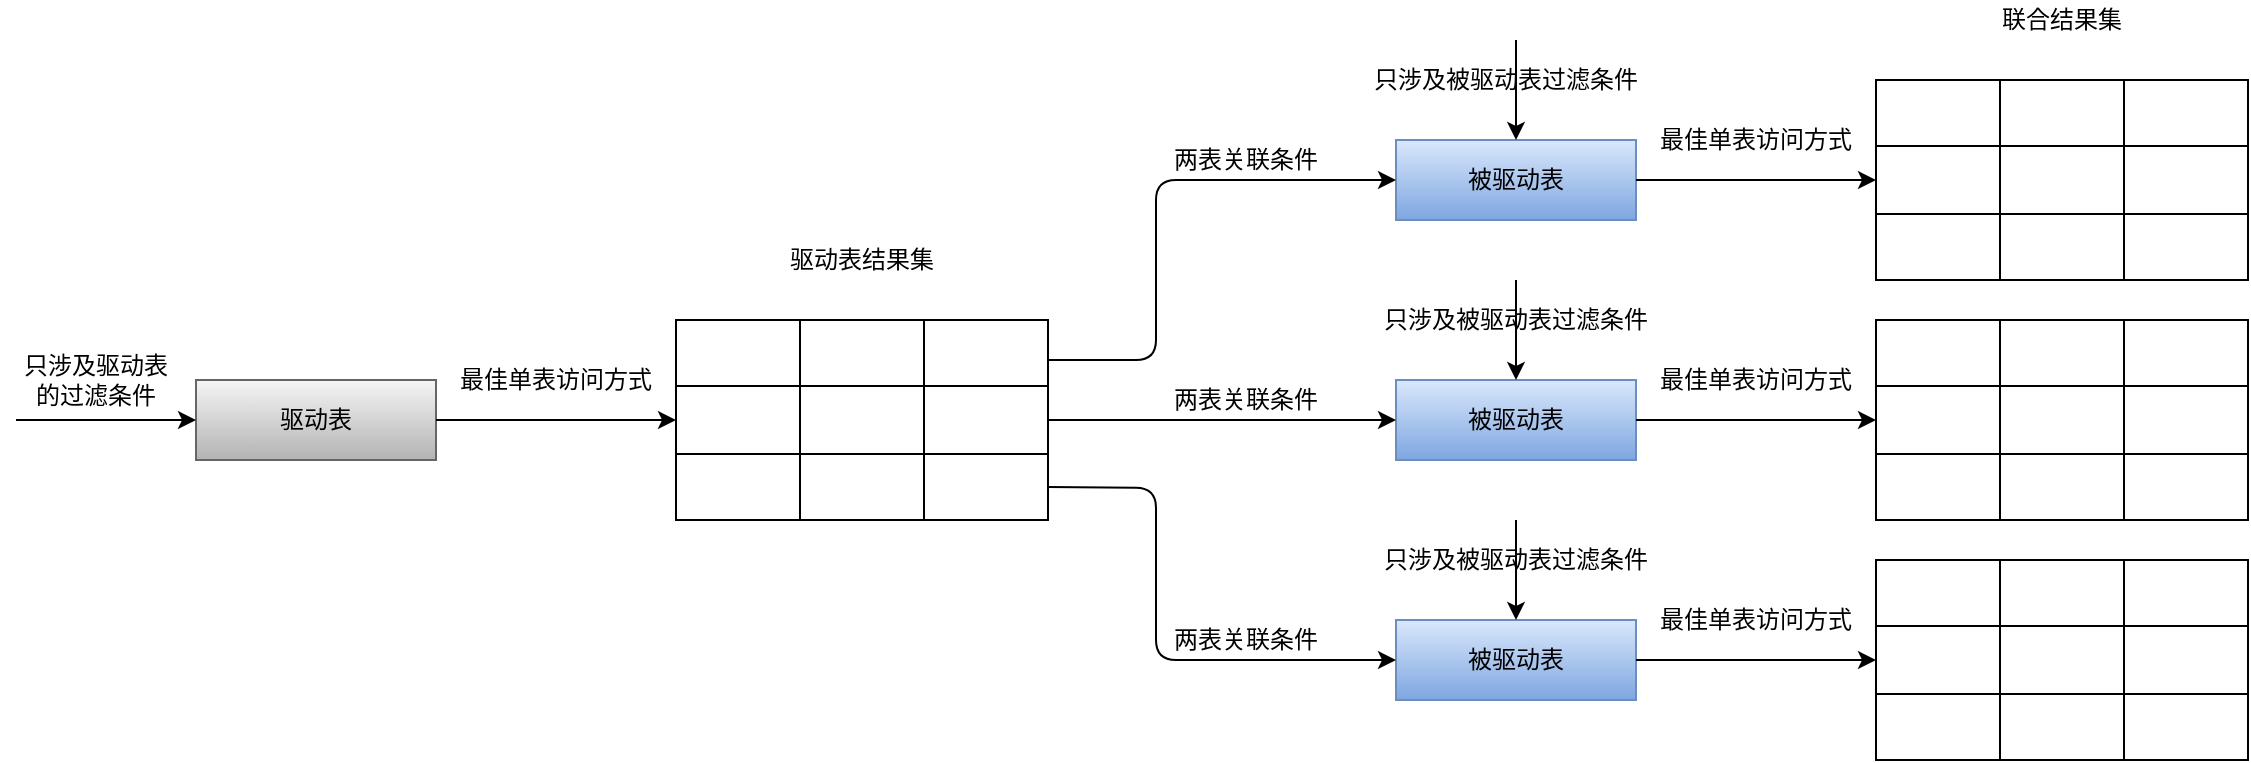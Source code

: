 <mxfile version="14.8.4" type="github">
  <diagram id="s7a3zdlbuCw73ao1MY6w" name="Page-1">
    <mxGraphModel dx="1422" dy="758" grid="1" gridSize="10" guides="1" tooltips="1" connect="1" arrows="1" fold="1" page="1" pageScale="1" pageWidth="827" pageHeight="1169" math="0" shadow="0">
      <root>
        <mxCell id="0" />
        <mxCell id="1" parent="0" />
        <mxCell id="Rim1ciA5dSw3_4zjMETF-1" value="驱动表" style="rounded=0;whiteSpace=wrap;html=1;gradientColor=#b3b3b3;fillColor=#f5f5f5;strokeColor=#666666;" vertex="1" parent="1">
          <mxGeometry x="120" y="240" width="120" height="40" as="geometry" />
        </mxCell>
        <mxCell id="Rim1ciA5dSw3_4zjMETF-2" value="" style="endArrow=classic;html=1;" edge="1" parent="1">
          <mxGeometry width="50" height="50" relative="1" as="geometry">
            <mxPoint x="30" y="260" as="sourcePoint" />
            <mxPoint x="120" y="260" as="targetPoint" />
          </mxGeometry>
        </mxCell>
        <mxCell id="Rim1ciA5dSw3_4zjMETF-4" value="只涉及驱动表的过滤条件" style="text;html=1;strokeColor=none;fillColor=none;align=center;verticalAlign=middle;whiteSpace=wrap;rounded=0;" vertex="1" parent="1">
          <mxGeometry x="30" y="230" width="80" height="20" as="geometry" />
        </mxCell>
        <mxCell id="Rim1ciA5dSw3_4zjMETF-5" value="" style="shape=table;html=1;whiteSpace=wrap;startSize=0;container=1;collapsible=0;childLayout=tableLayout;" vertex="1" parent="1">
          <mxGeometry x="360" y="210" width="186" height="100" as="geometry" />
        </mxCell>
        <mxCell id="Rim1ciA5dSw3_4zjMETF-6" value="" style="shape=partialRectangle;html=1;whiteSpace=wrap;collapsible=0;dropTarget=0;pointerEvents=0;fillColor=none;top=0;left=0;bottom=0;right=0;points=[[0,0.5],[1,0.5]];portConstraint=eastwest;" vertex="1" parent="Rim1ciA5dSw3_4zjMETF-5">
          <mxGeometry width="186" height="33" as="geometry" />
        </mxCell>
        <mxCell id="Rim1ciA5dSw3_4zjMETF-7" value="" style="shape=partialRectangle;html=1;whiteSpace=wrap;connectable=0;fillColor=none;top=0;left=0;bottom=0;right=0;overflow=hidden;" vertex="1" parent="Rim1ciA5dSw3_4zjMETF-6">
          <mxGeometry width="62" height="33" as="geometry" />
        </mxCell>
        <mxCell id="Rim1ciA5dSw3_4zjMETF-8" value="" style="shape=partialRectangle;html=1;whiteSpace=wrap;connectable=0;fillColor=none;top=0;left=0;bottom=0;right=0;overflow=hidden;" vertex="1" parent="Rim1ciA5dSw3_4zjMETF-6">
          <mxGeometry x="62" width="62" height="33" as="geometry" />
        </mxCell>
        <mxCell id="Rim1ciA5dSw3_4zjMETF-9" value="" style="shape=partialRectangle;html=1;whiteSpace=wrap;connectable=0;fillColor=none;top=0;left=0;bottom=0;right=0;overflow=hidden;" vertex="1" parent="Rim1ciA5dSw3_4zjMETF-6">
          <mxGeometry x="124" width="62" height="33" as="geometry" />
        </mxCell>
        <mxCell id="Rim1ciA5dSw3_4zjMETF-10" value="" style="shape=partialRectangle;html=1;whiteSpace=wrap;collapsible=0;dropTarget=0;pointerEvents=0;fillColor=none;top=0;left=0;bottom=0;right=0;points=[[0,0.5],[1,0.5]];portConstraint=eastwest;" vertex="1" parent="Rim1ciA5dSw3_4zjMETF-5">
          <mxGeometry y="33" width="186" height="34" as="geometry" />
        </mxCell>
        <mxCell id="Rim1ciA5dSw3_4zjMETF-11" value="" style="shape=partialRectangle;html=1;whiteSpace=wrap;connectable=0;fillColor=none;top=0;left=0;bottom=0;right=0;overflow=hidden;" vertex="1" parent="Rim1ciA5dSw3_4zjMETF-10">
          <mxGeometry width="62" height="34" as="geometry" />
        </mxCell>
        <mxCell id="Rim1ciA5dSw3_4zjMETF-12" value="" style="shape=partialRectangle;html=1;whiteSpace=wrap;connectable=0;fillColor=none;top=0;left=0;bottom=0;right=0;overflow=hidden;" vertex="1" parent="Rim1ciA5dSw3_4zjMETF-10">
          <mxGeometry x="62" width="62" height="34" as="geometry" />
        </mxCell>
        <mxCell id="Rim1ciA5dSw3_4zjMETF-13" value="" style="shape=partialRectangle;html=1;whiteSpace=wrap;connectable=0;fillColor=none;top=0;left=0;bottom=0;right=0;overflow=hidden;" vertex="1" parent="Rim1ciA5dSw3_4zjMETF-10">
          <mxGeometry x="124" width="62" height="34" as="geometry" />
        </mxCell>
        <mxCell id="Rim1ciA5dSw3_4zjMETF-14" value="" style="shape=partialRectangle;html=1;whiteSpace=wrap;collapsible=0;dropTarget=0;pointerEvents=0;fillColor=none;top=0;left=0;bottom=0;right=0;points=[[0,0.5],[1,0.5]];portConstraint=eastwest;" vertex="1" parent="Rim1ciA5dSw3_4zjMETF-5">
          <mxGeometry y="67" width="186" height="33" as="geometry" />
        </mxCell>
        <mxCell id="Rim1ciA5dSw3_4zjMETF-15" value="" style="shape=partialRectangle;html=1;whiteSpace=wrap;connectable=0;fillColor=none;top=0;left=0;bottom=0;right=0;overflow=hidden;" vertex="1" parent="Rim1ciA5dSw3_4zjMETF-14">
          <mxGeometry width="62" height="33" as="geometry" />
        </mxCell>
        <mxCell id="Rim1ciA5dSw3_4zjMETF-16" value="" style="shape=partialRectangle;html=1;whiteSpace=wrap;connectable=0;fillColor=none;top=0;left=0;bottom=0;right=0;overflow=hidden;" vertex="1" parent="Rim1ciA5dSw3_4zjMETF-14">
          <mxGeometry x="62" width="62" height="33" as="geometry" />
        </mxCell>
        <mxCell id="Rim1ciA5dSw3_4zjMETF-17" value="" style="shape=partialRectangle;html=1;whiteSpace=wrap;connectable=0;fillColor=none;top=0;left=0;bottom=0;right=0;overflow=hidden;" vertex="1" parent="Rim1ciA5dSw3_4zjMETF-14">
          <mxGeometry x="124" width="62" height="33" as="geometry" />
        </mxCell>
        <mxCell id="Rim1ciA5dSw3_4zjMETF-18" value="驱动表结果集" style="text;html=1;strokeColor=none;fillColor=none;align=center;verticalAlign=middle;whiteSpace=wrap;rounded=0;" vertex="1" parent="1">
          <mxGeometry x="398" y="170" width="110" height="20" as="geometry" />
        </mxCell>
        <mxCell id="Rim1ciA5dSw3_4zjMETF-19" value="" style="endArrow=classic;html=1;exitX=1;exitY=0.5;exitDx=0;exitDy=0;entryX=0;entryY=0.5;entryDx=0;entryDy=0;" edge="1" parent="1" source="Rim1ciA5dSw3_4zjMETF-1" target="Rim1ciA5dSw3_4zjMETF-10">
          <mxGeometry width="50" height="50" relative="1" as="geometry">
            <mxPoint x="274" y="300" as="sourcePoint" />
            <mxPoint x="324" y="250" as="targetPoint" />
          </mxGeometry>
        </mxCell>
        <mxCell id="Rim1ciA5dSw3_4zjMETF-20" value="最佳单表访问方式" style="text;html=1;strokeColor=none;fillColor=none;align=center;verticalAlign=middle;whiteSpace=wrap;rounded=0;" vertex="1" parent="1">
          <mxGeometry x="250" y="220" width="100" height="40" as="geometry" />
        </mxCell>
        <mxCell id="Rim1ciA5dSw3_4zjMETF-21" value="被驱动表" style="rounded=0;whiteSpace=wrap;html=1;gradientColor=#7ea6e0;fillColor=#dae8fc;strokeColor=#6c8ebf;" vertex="1" parent="1">
          <mxGeometry x="720" y="120" width="120" height="40" as="geometry" />
        </mxCell>
        <mxCell id="Rim1ciA5dSw3_4zjMETF-22" value="被驱动表" style="rounded=0;whiteSpace=wrap;html=1;gradientColor=#7ea6e0;fillColor=#dae8fc;strokeColor=#6c8ebf;" vertex="1" parent="1">
          <mxGeometry x="720" y="240" width="120" height="40" as="geometry" />
        </mxCell>
        <mxCell id="Rim1ciA5dSw3_4zjMETF-23" value="被驱动表" style="rounded=0;whiteSpace=wrap;html=1;gradientColor=#7ea6e0;fillColor=#dae8fc;strokeColor=#6c8ebf;" vertex="1" parent="1">
          <mxGeometry x="720" y="360" width="120" height="40" as="geometry" />
        </mxCell>
        <mxCell id="Rim1ciA5dSw3_4zjMETF-25" value="" style="endArrow=classic;html=1;entryX=0.5;entryY=0;entryDx=0;entryDy=0;" edge="1" parent="1" target="Rim1ciA5dSw3_4zjMETF-21">
          <mxGeometry width="50" height="50" relative="1" as="geometry">
            <mxPoint x="780" y="70" as="sourcePoint" />
            <mxPoint x="805" y="30" as="targetPoint" />
          </mxGeometry>
        </mxCell>
        <mxCell id="Rim1ciA5dSw3_4zjMETF-26" value="只涉及被驱动表过滤条件" style="text;html=1;strokeColor=none;fillColor=none;align=center;verticalAlign=middle;whiteSpace=wrap;rounded=0;" vertex="1" parent="1">
          <mxGeometry x="700" y="80" width="150" height="20" as="geometry" />
        </mxCell>
        <mxCell id="Rim1ciA5dSw3_4zjMETF-27" value="" style="endArrow=classic;html=1;entryX=0.5;entryY=0;entryDx=0;entryDy=0;" edge="1" parent="1">
          <mxGeometry width="50" height="50" relative="1" as="geometry">
            <mxPoint x="780" y="190" as="sourcePoint" />
            <mxPoint x="780" y="240" as="targetPoint" />
          </mxGeometry>
        </mxCell>
        <mxCell id="Rim1ciA5dSw3_4zjMETF-28" value="只涉及被驱动表过滤条件" style="text;html=1;strokeColor=none;fillColor=none;align=center;verticalAlign=middle;whiteSpace=wrap;rounded=0;" vertex="1" parent="1">
          <mxGeometry x="705" y="200" width="150" height="20" as="geometry" />
        </mxCell>
        <mxCell id="Rim1ciA5dSw3_4zjMETF-29" value="" style="endArrow=classic;html=1;entryX=0.5;entryY=0;entryDx=0;entryDy=0;" edge="1" parent="1">
          <mxGeometry width="50" height="50" relative="1" as="geometry">
            <mxPoint x="780" y="310" as="sourcePoint" />
            <mxPoint x="780" y="360" as="targetPoint" />
          </mxGeometry>
        </mxCell>
        <mxCell id="Rim1ciA5dSw3_4zjMETF-30" value="只涉及被驱动表过滤条件" style="text;html=1;strokeColor=none;fillColor=none;align=center;verticalAlign=middle;whiteSpace=wrap;rounded=0;" vertex="1" parent="1">
          <mxGeometry x="705" y="320" width="150" height="20" as="geometry" />
        </mxCell>
        <mxCell id="Rim1ciA5dSw3_4zjMETF-47" value="" style="shape=table;html=1;whiteSpace=wrap;startSize=0;container=1;collapsible=0;childLayout=tableLayout;" vertex="1" parent="1">
          <mxGeometry x="960" y="90" width="186" height="100" as="geometry" />
        </mxCell>
        <mxCell id="Rim1ciA5dSw3_4zjMETF-48" value="" style="shape=partialRectangle;html=1;whiteSpace=wrap;collapsible=0;dropTarget=0;pointerEvents=0;fillColor=none;top=0;left=0;bottom=0;right=0;points=[[0,0.5],[1,0.5]];portConstraint=eastwest;" vertex="1" parent="Rim1ciA5dSw3_4zjMETF-47">
          <mxGeometry width="186" height="33" as="geometry" />
        </mxCell>
        <mxCell id="Rim1ciA5dSw3_4zjMETF-49" value="" style="shape=partialRectangle;html=1;whiteSpace=wrap;connectable=0;fillColor=none;top=0;left=0;bottom=0;right=0;overflow=hidden;" vertex="1" parent="Rim1ciA5dSw3_4zjMETF-48">
          <mxGeometry width="62" height="33" as="geometry" />
        </mxCell>
        <mxCell id="Rim1ciA5dSw3_4zjMETF-50" value="" style="shape=partialRectangle;html=1;whiteSpace=wrap;connectable=0;fillColor=none;top=0;left=0;bottom=0;right=0;overflow=hidden;" vertex="1" parent="Rim1ciA5dSw3_4zjMETF-48">
          <mxGeometry x="62" width="62" height="33" as="geometry" />
        </mxCell>
        <mxCell id="Rim1ciA5dSw3_4zjMETF-51" value="" style="shape=partialRectangle;html=1;whiteSpace=wrap;connectable=0;fillColor=none;top=0;left=0;bottom=0;right=0;overflow=hidden;" vertex="1" parent="Rim1ciA5dSw3_4zjMETF-48">
          <mxGeometry x="124" width="62" height="33" as="geometry" />
        </mxCell>
        <mxCell id="Rim1ciA5dSw3_4zjMETF-52" value="" style="shape=partialRectangle;html=1;whiteSpace=wrap;collapsible=0;dropTarget=0;pointerEvents=0;fillColor=none;top=0;left=0;bottom=0;right=0;points=[[0,0.5],[1,0.5]];portConstraint=eastwest;" vertex="1" parent="Rim1ciA5dSw3_4zjMETF-47">
          <mxGeometry y="33" width="186" height="34" as="geometry" />
        </mxCell>
        <mxCell id="Rim1ciA5dSw3_4zjMETF-53" value="" style="shape=partialRectangle;html=1;whiteSpace=wrap;connectable=0;fillColor=none;top=0;left=0;bottom=0;right=0;overflow=hidden;" vertex="1" parent="Rim1ciA5dSw3_4zjMETF-52">
          <mxGeometry width="62" height="34" as="geometry" />
        </mxCell>
        <mxCell id="Rim1ciA5dSw3_4zjMETF-54" value="" style="shape=partialRectangle;html=1;whiteSpace=wrap;connectable=0;fillColor=none;top=0;left=0;bottom=0;right=0;overflow=hidden;" vertex="1" parent="Rim1ciA5dSw3_4zjMETF-52">
          <mxGeometry x="62" width="62" height="34" as="geometry" />
        </mxCell>
        <mxCell id="Rim1ciA5dSw3_4zjMETF-55" value="" style="shape=partialRectangle;html=1;whiteSpace=wrap;connectable=0;fillColor=none;top=0;left=0;bottom=0;right=0;overflow=hidden;" vertex="1" parent="Rim1ciA5dSw3_4zjMETF-52">
          <mxGeometry x="124" width="62" height="34" as="geometry" />
        </mxCell>
        <mxCell id="Rim1ciA5dSw3_4zjMETF-56" value="" style="shape=partialRectangle;html=1;whiteSpace=wrap;collapsible=0;dropTarget=0;pointerEvents=0;fillColor=none;top=0;left=0;bottom=0;right=0;points=[[0,0.5],[1,0.5]];portConstraint=eastwest;" vertex="1" parent="Rim1ciA5dSw3_4zjMETF-47">
          <mxGeometry y="67" width="186" height="33" as="geometry" />
        </mxCell>
        <mxCell id="Rim1ciA5dSw3_4zjMETF-57" value="" style="shape=partialRectangle;html=1;whiteSpace=wrap;connectable=0;fillColor=none;top=0;left=0;bottom=0;right=0;overflow=hidden;" vertex="1" parent="Rim1ciA5dSw3_4zjMETF-56">
          <mxGeometry width="62" height="33" as="geometry" />
        </mxCell>
        <mxCell id="Rim1ciA5dSw3_4zjMETF-58" value="" style="shape=partialRectangle;html=1;whiteSpace=wrap;connectable=0;fillColor=none;top=0;left=0;bottom=0;right=0;overflow=hidden;" vertex="1" parent="Rim1ciA5dSw3_4zjMETF-56">
          <mxGeometry x="62" width="62" height="33" as="geometry" />
        </mxCell>
        <mxCell id="Rim1ciA5dSw3_4zjMETF-59" value="" style="shape=partialRectangle;html=1;whiteSpace=wrap;connectable=0;fillColor=none;top=0;left=0;bottom=0;right=0;overflow=hidden;" vertex="1" parent="Rim1ciA5dSw3_4zjMETF-56">
          <mxGeometry x="124" width="62" height="33" as="geometry" />
        </mxCell>
        <mxCell id="Rim1ciA5dSw3_4zjMETF-60" value="联合结果集" style="text;html=1;strokeColor=none;fillColor=none;align=center;verticalAlign=middle;whiteSpace=wrap;rounded=0;" vertex="1" parent="1">
          <mxGeometry x="998" y="50" width="110" height="20" as="geometry" />
        </mxCell>
        <mxCell id="Rim1ciA5dSw3_4zjMETF-61" value="" style="endArrow=classic;html=1;exitX=1;exitY=0.5;exitDx=0;exitDy=0;entryX=0;entryY=0.5;entryDx=0;entryDy=0;" edge="1" parent="1" target="Rim1ciA5dSw3_4zjMETF-52">
          <mxGeometry width="50" height="50" relative="1" as="geometry">
            <mxPoint x="840" y="140" as="sourcePoint" />
            <mxPoint x="924" y="130" as="targetPoint" />
          </mxGeometry>
        </mxCell>
        <mxCell id="Rim1ciA5dSw3_4zjMETF-62" value="最佳单表访问方式" style="text;html=1;strokeColor=none;fillColor=none;align=center;verticalAlign=middle;whiteSpace=wrap;rounded=0;" vertex="1" parent="1">
          <mxGeometry x="850" y="100" width="100" height="40" as="geometry" />
        </mxCell>
        <mxCell id="Rim1ciA5dSw3_4zjMETF-63" value="" style="shape=table;html=1;whiteSpace=wrap;startSize=0;container=1;collapsible=0;childLayout=tableLayout;" vertex="1" parent="1">
          <mxGeometry x="960" y="210" width="186" height="100" as="geometry" />
        </mxCell>
        <mxCell id="Rim1ciA5dSw3_4zjMETF-64" value="" style="shape=partialRectangle;html=1;whiteSpace=wrap;collapsible=0;dropTarget=0;pointerEvents=0;fillColor=none;top=0;left=0;bottom=0;right=0;points=[[0,0.5],[1,0.5]];portConstraint=eastwest;" vertex="1" parent="Rim1ciA5dSw3_4zjMETF-63">
          <mxGeometry width="186" height="33" as="geometry" />
        </mxCell>
        <mxCell id="Rim1ciA5dSw3_4zjMETF-65" value="" style="shape=partialRectangle;html=1;whiteSpace=wrap;connectable=0;fillColor=none;top=0;left=0;bottom=0;right=0;overflow=hidden;" vertex="1" parent="Rim1ciA5dSw3_4zjMETF-64">
          <mxGeometry width="62" height="33" as="geometry" />
        </mxCell>
        <mxCell id="Rim1ciA5dSw3_4zjMETF-66" value="" style="shape=partialRectangle;html=1;whiteSpace=wrap;connectable=0;fillColor=none;top=0;left=0;bottom=0;right=0;overflow=hidden;" vertex="1" parent="Rim1ciA5dSw3_4zjMETF-64">
          <mxGeometry x="62" width="62" height="33" as="geometry" />
        </mxCell>
        <mxCell id="Rim1ciA5dSw3_4zjMETF-67" value="" style="shape=partialRectangle;html=1;whiteSpace=wrap;connectable=0;fillColor=none;top=0;left=0;bottom=0;right=0;overflow=hidden;" vertex="1" parent="Rim1ciA5dSw3_4zjMETF-64">
          <mxGeometry x="124" width="62" height="33" as="geometry" />
        </mxCell>
        <mxCell id="Rim1ciA5dSw3_4zjMETF-68" value="" style="shape=partialRectangle;html=1;whiteSpace=wrap;collapsible=0;dropTarget=0;pointerEvents=0;fillColor=none;top=0;left=0;bottom=0;right=0;points=[[0,0.5],[1,0.5]];portConstraint=eastwest;" vertex="1" parent="Rim1ciA5dSw3_4zjMETF-63">
          <mxGeometry y="33" width="186" height="34" as="geometry" />
        </mxCell>
        <mxCell id="Rim1ciA5dSw3_4zjMETF-69" value="" style="shape=partialRectangle;html=1;whiteSpace=wrap;connectable=0;fillColor=none;top=0;left=0;bottom=0;right=0;overflow=hidden;" vertex="1" parent="Rim1ciA5dSw3_4zjMETF-68">
          <mxGeometry width="62" height="34" as="geometry" />
        </mxCell>
        <mxCell id="Rim1ciA5dSw3_4zjMETF-70" value="" style="shape=partialRectangle;html=1;whiteSpace=wrap;connectable=0;fillColor=none;top=0;left=0;bottom=0;right=0;overflow=hidden;" vertex="1" parent="Rim1ciA5dSw3_4zjMETF-68">
          <mxGeometry x="62" width="62" height="34" as="geometry" />
        </mxCell>
        <mxCell id="Rim1ciA5dSw3_4zjMETF-71" value="" style="shape=partialRectangle;html=1;whiteSpace=wrap;connectable=0;fillColor=none;top=0;left=0;bottom=0;right=0;overflow=hidden;" vertex="1" parent="Rim1ciA5dSw3_4zjMETF-68">
          <mxGeometry x="124" width="62" height="34" as="geometry" />
        </mxCell>
        <mxCell id="Rim1ciA5dSw3_4zjMETF-72" value="" style="shape=partialRectangle;html=1;whiteSpace=wrap;collapsible=0;dropTarget=0;pointerEvents=0;fillColor=none;top=0;left=0;bottom=0;right=0;points=[[0,0.5],[1,0.5]];portConstraint=eastwest;" vertex="1" parent="Rim1ciA5dSw3_4zjMETF-63">
          <mxGeometry y="67" width="186" height="33" as="geometry" />
        </mxCell>
        <mxCell id="Rim1ciA5dSw3_4zjMETF-73" value="" style="shape=partialRectangle;html=1;whiteSpace=wrap;connectable=0;fillColor=none;top=0;left=0;bottom=0;right=0;overflow=hidden;" vertex="1" parent="Rim1ciA5dSw3_4zjMETF-72">
          <mxGeometry width="62" height="33" as="geometry" />
        </mxCell>
        <mxCell id="Rim1ciA5dSw3_4zjMETF-74" value="" style="shape=partialRectangle;html=1;whiteSpace=wrap;connectable=0;fillColor=none;top=0;left=0;bottom=0;right=0;overflow=hidden;" vertex="1" parent="Rim1ciA5dSw3_4zjMETF-72">
          <mxGeometry x="62" width="62" height="33" as="geometry" />
        </mxCell>
        <mxCell id="Rim1ciA5dSw3_4zjMETF-75" value="" style="shape=partialRectangle;html=1;whiteSpace=wrap;connectable=0;fillColor=none;top=0;left=0;bottom=0;right=0;overflow=hidden;" vertex="1" parent="Rim1ciA5dSw3_4zjMETF-72">
          <mxGeometry x="124" width="62" height="33" as="geometry" />
        </mxCell>
        <mxCell id="Rim1ciA5dSw3_4zjMETF-77" value="" style="endArrow=classic;html=1;exitX=1;exitY=0.5;exitDx=0;exitDy=0;entryX=0;entryY=0.5;entryDx=0;entryDy=0;" edge="1" parent="1" target="Rim1ciA5dSw3_4zjMETF-68">
          <mxGeometry width="50" height="50" relative="1" as="geometry">
            <mxPoint x="840" y="260" as="sourcePoint" />
            <mxPoint x="924" y="250" as="targetPoint" />
          </mxGeometry>
        </mxCell>
        <mxCell id="Rim1ciA5dSw3_4zjMETF-78" value="最佳单表访问方式" style="text;html=1;strokeColor=none;fillColor=none;align=center;verticalAlign=middle;whiteSpace=wrap;rounded=0;" vertex="1" parent="1">
          <mxGeometry x="850" y="220" width="100" height="40" as="geometry" />
        </mxCell>
        <mxCell id="Rim1ciA5dSw3_4zjMETF-79" value="" style="shape=table;html=1;whiteSpace=wrap;startSize=0;container=1;collapsible=0;childLayout=tableLayout;" vertex="1" parent="1">
          <mxGeometry x="960" y="330" width="186" height="100" as="geometry" />
        </mxCell>
        <mxCell id="Rim1ciA5dSw3_4zjMETF-80" value="" style="shape=partialRectangle;html=1;whiteSpace=wrap;collapsible=0;dropTarget=0;pointerEvents=0;fillColor=none;top=0;left=0;bottom=0;right=0;points=[[0,0.5],[1,0.5]];portConstraint=eastwest;" vertex="1" parent="Rim1ciA5dSw3_4zjMETF-79">
          <mxGeometry width="186" height="33" as="geometry" />
        </mxCell>
        <mxCell id="Rim1ciA5dSw3_4zjMETF-81" value="" style="shape=partialRectangle;html=1;whiteSpace=wrap;connectable=0;fillColor=none;top=0;left=0;bottom=0;right=0;overflow=hidden;" vertex="1" parent="Rim1ciA5dSw3_4zjMETF-80">
          <mxGeometry width="62" height="33" as="geometry" />
        </mxCell>
        <mxCell id="Rim1ciA5dSw3_4zjMETF-82" value="" style="shape=partialRectangle;html=1;whiteSpace=wrap;connectable=0;fillColor=none;top=0;left=0;bottom=0;right=0;overflow=hidden;" vertex="1" parent="Rim1ciA5dSw3_4zjMETF-80">
          <mxGeometry x="62" width="62" height="33" as="geometry" />
        </mxCell>
        <mxCell id="Rim1ciA5dSw3_4zjMETF-83" value="" style="shape=partialRectangle;html=1;whiteSpace=wrap;connectable=0;fillColor=none;top=0;left=0;bottom=0;right=0;overflow=hidden;" vertex="1" parent="Rim1ciA5dSw3_4zjMETF-80">
          <mxGeometry x="124" width="62" height="33" as="geometry" />
        </mxCell>
        <mxCell id="Rim1ciA5dSw3_4zjMETF-84" value="" style="shape=partialRectangle;html=1;whiteSpace=wrap;collapsible=0;dropTarget=0;pointerEvents=0;fillColor=none;top=0;left=0;bottom=0;right=0;points=[[0,0.5],[1,0.5]];portConstraint=eastwest;" vertex="1" parent="Rim1ciA5dSw3_4zjMETF-79">
          <mxGeometry y="33" width="186" height="34" as="geometry" />
        </mxCell>
        <mxCell id="Rim1ciA5dSw3_4zjMETF-85" value="" style="shape=partialRectangle;html=1;whiteSpace=wrap;connectable=0;fillColor=none;top=0;left=0;bottom=0;right=0;overflow=hidden;" vertex="1" parent="Rim1ciA5dSw3_4zjMETF-84">
          <mxGeometry width="62" height="34" as="geometry" />
        </mxCell>
        <mxCell id="Rim1ciA5dSw3_4zjMETF-86" value="" style="shape=partialRectangle;html=1;whiteSpace=wrap;connectable=0;fillColor=none;top=0;left=0;bottom=0;right=0;overflow=hidden;" vertex="1" parent="Rim1ciA5dSw3_4zjMETF-84">
          <mxGeometry x="62" width="62" height="34" as="geometry" />
        </mxCell>
        <mxCell id="Rim1ciA5dSw3_4zjMETF-87" value="" style="shape=partialRectangle;html=1;whiteSpace=wrap;connectable=0;fillColor=none;top=0;left=0;bottom=0;right=0;overflow=hidden;" vertex="1" parent="Rim1ciA5dSw3_4zjMETF-84">
          <mxGeometry x="124" width="62" height="34" as="geometry" />
        </mxCell>
        <mxCell id="Rim1ciA5dSw3_4zjMETF-88" value="" style="shape=partialRectangle;html=1;whiteSpace=wrap;collapsible=0;dropTarget=0;pointerEvents=0;fillColor=none;top=0;left=0;bottom=0;right=0;points=[[0,0.5],[1,0.5]];portConstraint=eastwest;" vertex="1" parent="Rim1ciA5dSw3_4zjMETF-79">
          <mxGeometry y="67" width="186" height="33" as="geometry" />
        </mxCell>
        <mxCell id="Rim1ciA5dSw3_4zjMETF-89" value="" style="shape=partialRectangle;html=1;whiteSpace=wrap;connectable=0;fillColor=none;top=0;left=0;bottom=0;right=0;overflow=hidden;" vertex="1" parent="Rim1ciA5dSw3_4zjMETF-88">
          <mxGeometry width="62" height="33" as="geometry" />
        </mxCell>
        <mxCell id="Rim1ciA5dSw3_4zjMETF-90" value="" style="shape=partialRectangle;html=1;whiteSpace=wrap;connectable=0;fillColor=none;top=0;left=0;bottom=0;right=0;overflow=hidden;" vertex="1" parent="Rim1ciA5dSw3_4zjMETF-88">
          <mxGeometry x="62" width="62" height="33" as="geometry" />
        </mxCell>
        <mxCell id="Rim1ciA5dSw3_4zjMETF-91" value="" style="shape=partialRectangle;html=1;whiteSpace=wrap;connectable=0;fillColor=none;top=0;left=0;bottom=0;right=0;overflow=hidden;" vertex="1" parent="Rim1ciA5dSw3_4zjMETF-88">
          <mxGeometry x="124" width="62" height="33" as="geometry" />
        </mxCell>
        <mxCell id="Rim1ciA5dSw3_4zjMETF-92" value="" style="endArrow=classic;html=1;exitX=1;exitY=0.5;exitDx=0;exitDy=0;entryX=0;entryY=0.5;entryDx=0;entryDy=0;" edge="1" parent="1" target="Rim1ciA5dSw3_4zjMETF-84">
          <mxGeometry width="50" height="50" relative="1" as="geometry">
            <mxPoint x="840" y="380" as="sourcePoint" />
            <mxPoint x="924" y="370" as="targetPoint" />
          </mxGeometry>
        </mxCell>
        <mxCell id="Rim1ciA5dSw3_4zjMETF-93" value="最佳单表访问方式" style="text;html=1;strokeColor=none;fillColor=none;align=center;verticalAlign=middle;whiteSpace=wrap;rounded=0;" vertex="1" parent="1">
          <mxGeometry x="850" y="340" width="100" height="40" as="geometry" />
        </mxCell>
        <mxCell id="Rim1ciA5dSw3_4zjMETF-94" value="" style="endArrow=classic;html=1;entryX=0;entryY=0.5;entryDx=0;entryDy=0;" edge="1" parent="1" target="Rim1ciA5dSw3_4zjMETF-21">
          <mxGeometry width="50" height="50" relative="1" as="geometry">
            <mxPoint x="546" y="230" as="sourcePoint" />
            <mxPoint x="596" y="180" as="targetPoint" />
            <Array as="points">
              <mxPoint x="600" y="230" />
              <mxPoint x="600" y="140" />
            </Array>
          </mxGeometry>
        </mxCell>
        <mxCell id="Rim1ciA5dSw3_4zjMETF-95" value="" style="endArrow=classic;html=1;entryX=0;entryY=0.5;entryDx=0;entryDy=0;exitX=1;exitY=0.5;exitDx=0;exitDy=0;" edge="1" parent="1" source="Rim1ciA5dSw3_4zjMETF-10" target="Rim1ciA5dSw3_4zjMETF-22">
          <mxGeometry width="50" height="50" relative="1" as="geometry">
            <mxPoint x="546" y="270" as="sourcePoint" />
            <mxPoint x="596" y="220" as="targetPoint" />
          </mxGeometry>
        </mxCell>
        <mxCell id="Rim1ciA5dSw3_4zjMETF-96" value="" style="endArrow=classic;html=1;entryX=0;entryY=0.5;entryDx=0;entryDy=0;exitX=1;exitY=0.5;exitDx=0;exitDy=0;" edge="1" parent="1" source="Rim1ciA5dSw3_4zjMETF-14" target="Rim1ciA5dSw3_4zjMETF-23">
          <mxGeometry width="50" height="50" relative="1" as="geometry">
            <mxPoint x="480" y="350" as="sourcePoint" />
            <mxPoint x="530" y="300" as="targetPoint" />
            <Array as="points">
              <mxPoint x="600" y="294" />
              <mxPoint x="600" y="380" />
            </Array>
          </mxGeometry>
        </mxCell>
        <mxCell id="Rim1ciA5dSw3_4zjMETF-97" value="两表关联条件" style="text;html=1;strokeColor=none;fillColor=none;align=center;verticalAlign=middle;whiteSpace=wrap;rounded=0;" vertex="1" parent="1">
          <mxGeometry x="600" y="120" width="90" height="20" as="geometry" />
        </mxCell>
        <mxCell id="Rim1ciA5dSw3_4zjMETF-98" value="两表关联条件" style="text;html=1;strokeColor=none;fillColor=none;align=center;verticalAlign=middle;whiteSpace=wrap;rounded=0;" vertex="1" parent="1">
          <mxGeometry x="600" y="240" width="90" height="20" as="geometry" />
        </mxCell>
        <mxCell id="Rim1ciA5dSw3_4zjMETF-99" value="两表关联条件" style="text;html=1;strokeColor=none;fillColor=none;align=center;verticalAlign=middle;whiteSpace=wrap;rounded=0;" vertex="1" parent="1">
          <mxGeometry x="600" y="360" width="90" height="20" as="geometry" />
        </mxCell>
      </root>
    </mxGraphModel>
  </diagram>
</mxfile>
